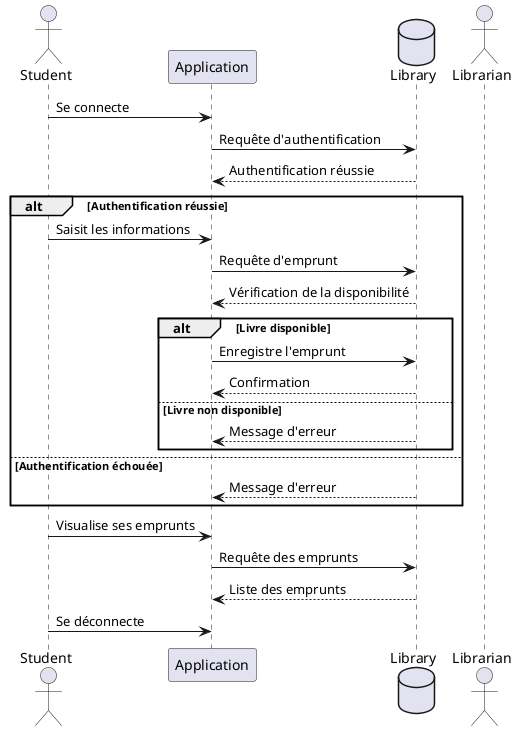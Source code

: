 @startuml
actor Student
participant "Application" as App
database Library
actor Librarian

Student -> App: Se connecte
App -> Library: Requête d'authentification
Library --> App: Authentification réussie

alt Authentification réussie
    Student -> App: Saisit les informations
    App -> Library: Requête d'emprunt
    Library --> App: Vérification de la disponibilité
    alt Livre disponible
        App -> Library: Enregistre l'emprunt
        Library --> App: Confirmation
    else Livre non disponible
        Library --> App: Message d'erreur
    end
else Authentification échouée
    Library --> App: Message d'erreur
end

Student -> App: Visualise ses emprunts
App -> Library: Requête des emprunts
Library --> App: Liste des emprunts

Student -> App: Se déconnecte
@enduml